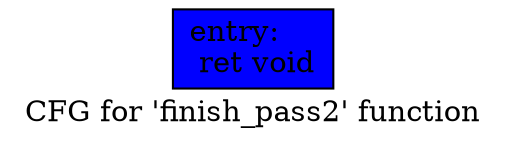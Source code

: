 digraph "CFG for 'finish_pass2' function" {
	label="CFG for 'finish_pass2' function";

	Node0x62abde0 [shape=record, style = filled, fillcolor = blue, label="{entry:\l  ret void\l}"];
}
